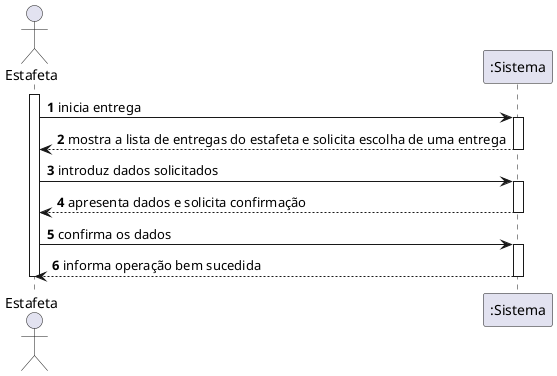 @startuml
autonumber
actor "Estafeta" as EST

activate EST
EST -> ":Sistema" : inicia entrega 
activate ":Sistema"
":Sistema" --> EST : mostra a lista de entregas do estafeta e solicita escolha de uma entrega
deactivate ":Sistema"

EST -> ":Sistema" : introduz dados solicitados
activate ":Sistema"
":Sistema" --> EST : apresenta dados e solicita confirmação
deactivate ":Sistema"

EST -> ":Sistema" : confirma os dados
activate ":Sistema"
":Sistema" --> EST : informa operação bem sucedida
deactivate ":Sistema"

deactivate EST
@enduml